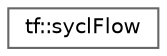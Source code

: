 digraph "类继承关系图"
{
 // LATEX_PDF_SIZE
  bgcolor="transparent";
  edge [fontname=Helvetica,fontsize=10,labelfontname=Helvetica,labelfontsize=10];
  node [fontname=Helvetica,fontsize=10,shape=box,height=0.2,width=0.4];
  rankdir="LR";
  Node0 [id="Node000000",label="tf::syclFlow",height=0.2,width=0.4,color="grey40", fillcolor="white", style="filled",URL="$classtf_1_1sycl_flow.html",tooltip="class for building a SYCL task dependency graph"];
}
